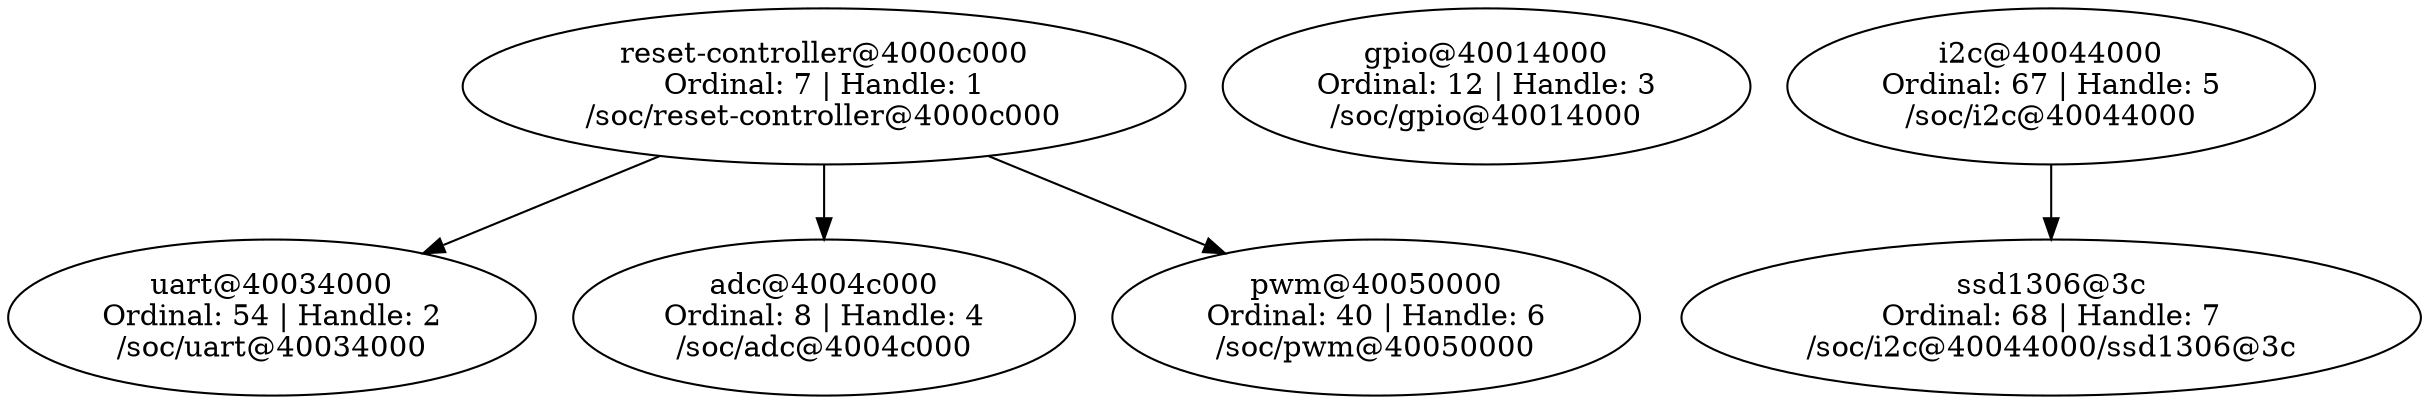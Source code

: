 // C:/Users/ediso/zephyrproject/evse-rp2040-hardware/app/build/zephyr/zephyr_pre0.elf
digraph "Device dependency graph" {
	7 [label="reset-controller@4000c000\nOrdinal: 7 | Handle: 1\n/soc/reset-controller@4000c000"]
	54 [label="uart@40034000\nOrdinal: 54 | Handle: 2\n/soc/uart@40034000"]
	12 [label="gpio@40014000\nOrdinal: 12 | Handle: 3\n/soc/gpio@40014000"]
	8 [label="adc@4004c000\nOrdinal: 8 | Handle: 4\n/soc/adc@4004c000"]
	67 [label="i2c@40044000\nOrdinal: 67 | Handle: 5\n/soc/i2c@40044000"]
	40 [label="pwm@40050000\nOrdinal: 40 | Handle: 6\n/soc/pwm@40050000"]
	68 [label="ssd1306@3c\nOrdinal: 68 | Handle: 7\n/soc/i2c@40044000/ssd1306@3c"]
	7 -> 54
	7 -> 40
	7 -> 8
	67 -> 68
}
